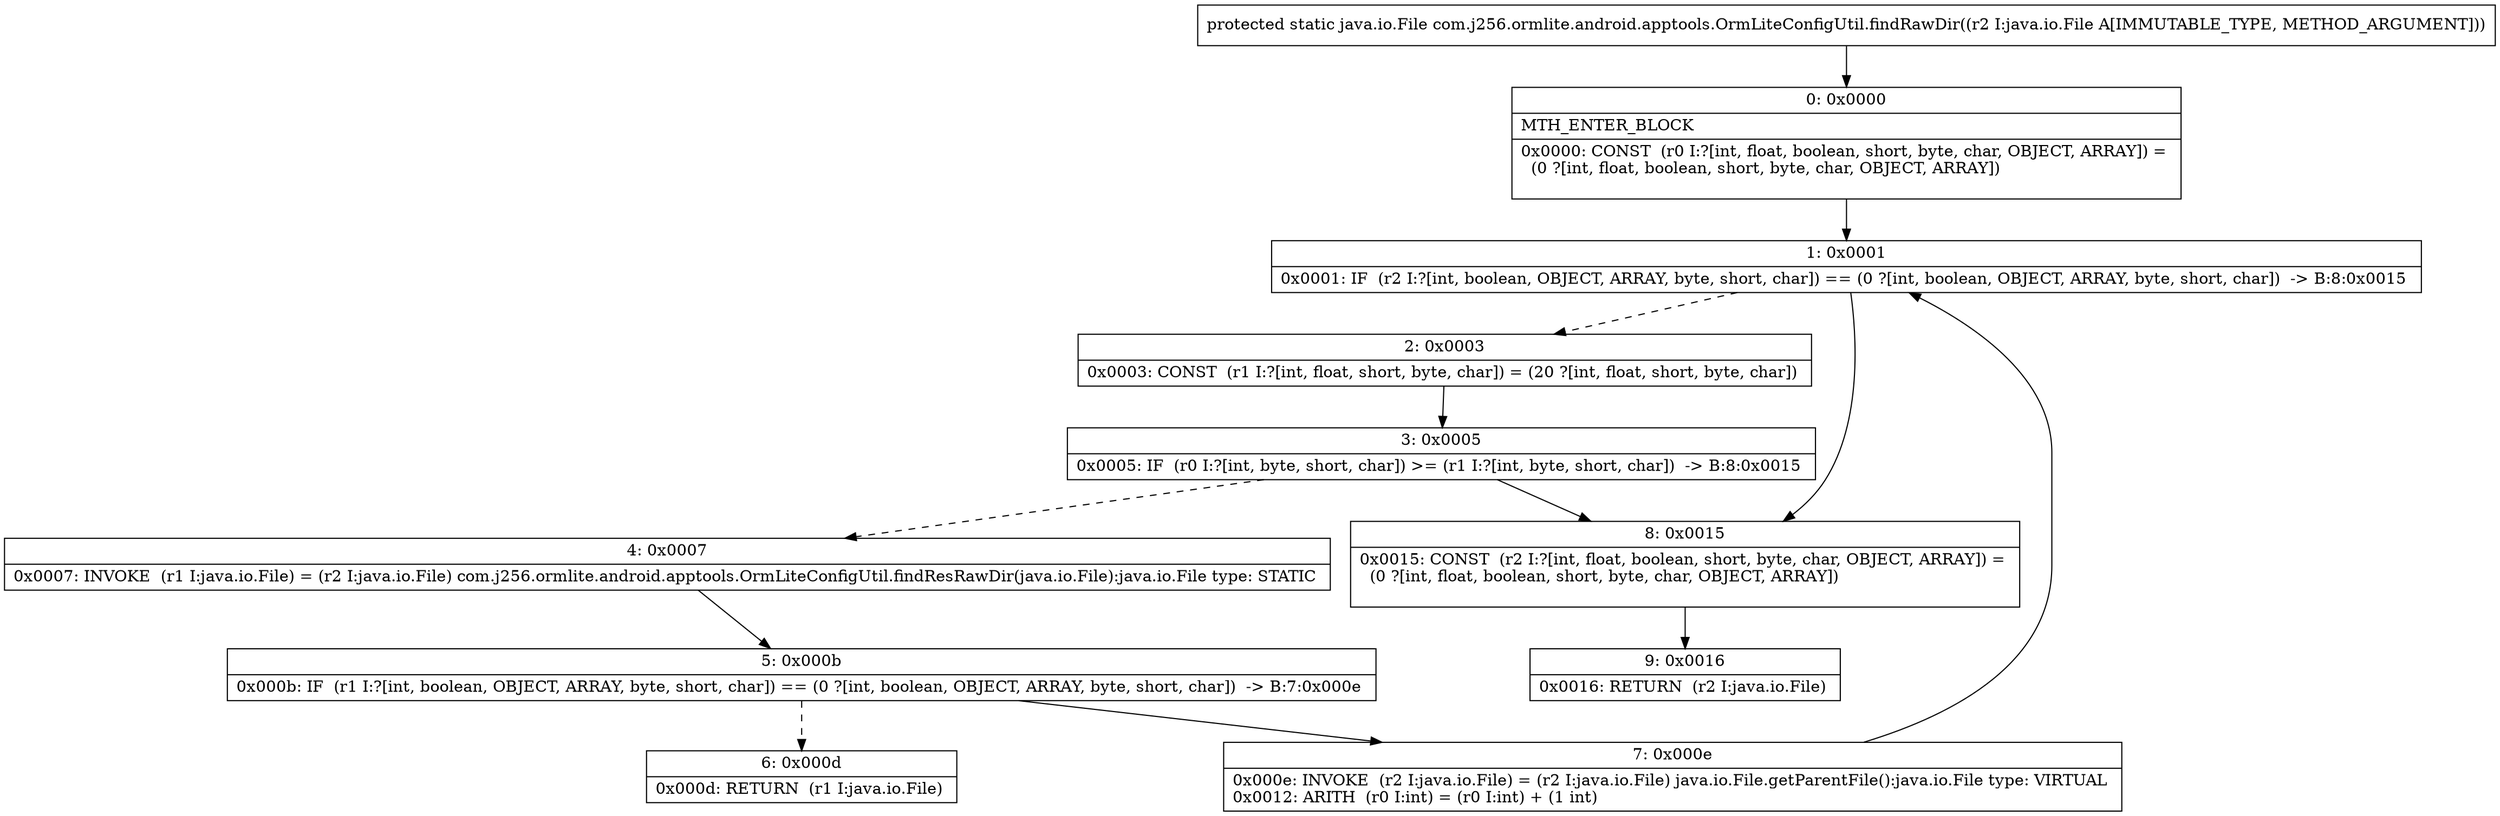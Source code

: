 digraph "CFG forcom.j256.ormlite.android.apptools.OrmLiteConfigUtil.findRawDir(Ljava\/io\/File;)Ljava\/io\/File;" {
Node_0 [shape=record,label="{0\:\ 0x0000|MTH_ENTER_BLOCK\l|0x0000: CONST  (r0 I:?[int, float, boolean, short, byte, char, OBJECT, ARRAY]) = \l  (0 ?[int, float, boolean, short, byte, char, OBJECT, ARRAY])\l \l}"];
Node_1 [shape=record,label="{1\:\ 0x0001|0x0001: IF  (r2 I:?[int, boolean, OBJECT, ARRAY, byte, short, char]) == (0 ?[int, boolean, OBJECT, ARRAY, byte, short, char])  \-\> B:8:0x0015 \l}"];
Node_2 [shape=record,label="{2\:\ 0x0003|0x0003: CONST  (r1 I:?[int, float, short, byte, char]) = (20 ?[int, float, short, byte, char]) \l}"];
Node_3 [shape=record,label="{3\:\ 0x0005|0x0005: IF  (r0 I:?[int, byte, short, char]) \>= (r1 I:?[int, byte, short, char])  \-\> B:8:0x0015 \l}"];
Node_4 [shape=record,label="{4\:\ 0x0007|0x0007: INVOKE  (r1 I:java.io.File) = (r2 I:java.io.File) com.j256.ormlite.android.apptools.OrmLiteConfigUtil.findResRawDir(java.io.File):java.io.File type: STATIC \l}"];
Node_5 [shape=record,label="{5\:\ 0x000b|0x000b: IF  (r1 I:?[int, boolean, OBJECT, ARRAY, byte, short, char]) == (0 ?[int, boolean, OBJECT, ARRAY, byte, short, char])  \-\> B:7:0x000e \l}"];
Node_6 [shape=record,label="{6\:\ 0x000d|0x000d: RETURN  (r1 I:java.io.File) \l}"];
Node_7 [shape=record,label="{7\:\ 0x000e|0x000e: INVOKE  (r2 I:java.io.File) = (r2 I:java.io.File) java.io.File.getParentFile():java.io.File type: VIRTUAL \l0x0012: ARITH  (r0 I:int) = (r0 I:int) + (1 int) \l}"];
Node_8 [shape=record,label="{8\:\ 0x0015|0x0015: CONST  (r2 I:?[int, float, boolean, short, byte, char, OBJECT, ARRAY]) = \l  (0 ?[int, float, boolean, short, byte, char, OBJECT, ARRAY])\l \l}"];
Node_9 [shape=record,label="{9\:\ 0x0016|0x0016: RETURN  (r2 I:java.io.File) \l}"];
MethodNode[shape=record,label="{protected static java.io.File com.j256.ormlite.android.apptools.OrmLiteConfigUtil.findRawDir((r2 I:java.io.File A[IMMUTABLE_TYPE, METHOD_ARGUMENT])) }"];
MethodNode -> Node_0;
Node_0 -> Node_1;
Node_1 -> Node_2[style=dashed];
Node_1 -> Node_8;
Node_2 -> Node_3;
Node_3 -> Node_4[style=dashed];
Node_3 -> Node_8;
Node_4 -> Node_5;
Node_5 -> Node_6[style=dashed];
Node_5 -> Node_7;
Node_7 -> Node_1;
Node_8 -> Node_9;
}


